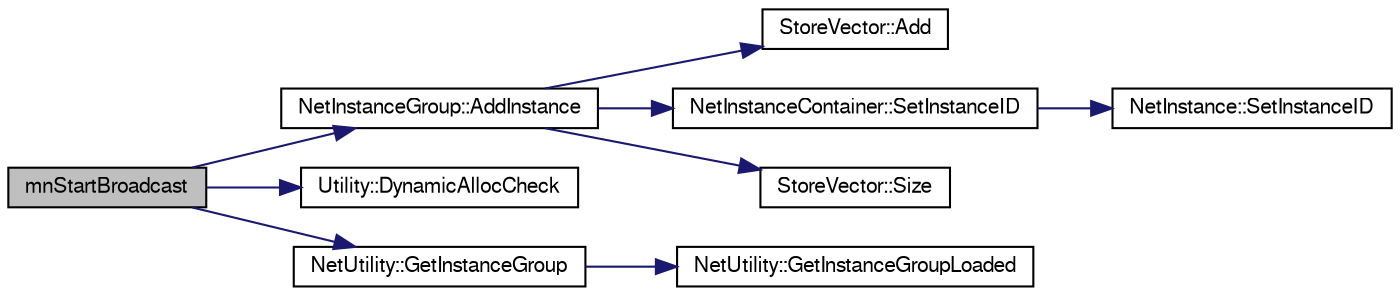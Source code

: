 digraph G
{
  edge [fontname="FreeSans",fontsize="10",labelfontname="FreeSans",labelfontsize="10"];
  node [fontname="FreeSans",fontsize="10",shape=record];
  rankdir=LR;
  Node1 [label="mnStartBroadcast",height=0.2,width=0.4,color="black", fillcolor="grey75", style="filled" fontcolor="black"];
  Node1 -> Node2 [color="midnightblue",fontsize="10",style="solid",fontname="FreeSans"];
  Node2 [label="NetInstanceGroup::AddInstance",height=0.2,width=0.4,color="black", fillcolor="white", style="filled",URL="$class_net_instance_group.html#ad3e6af3b7f2175988a12cd4b668bcae1"];
  Node2 -> Node3 [color="midnightblue",fontsize="10",style="solid",fontname="FreeSans"];
  Node3 [label="StoreVector::Add",height=0.2,width=0.4,color="black", fillcolor="white", style="filled",URL="$class_store_vector.html#a07a7e6134d31a35343ab10d474bb7990"];
  Node2 -> Node4 [color="midnightblue",fontsize="10",style="solid",fontname="FreeSans"];
  Node4 [label="NetInstanceContainer::SetInstanceID",height=0.2,width=0.4,color="black", fillcolor="white", style="filled",URL="$class_net_instance_container.html#a6d80165ab3abb1fdbef2d0350b31cb95"];
  Node4 -> Node5 [color="midnightblue",fontsize="10",style="solid",fontname="FreeSans"];
  Node5 [label="NetInstance::SetInstanceID",height=0.2,width=0.4,color="black", fillcolor="white", style="filled",URL="$class_net_instance.html#aecf5ccfc0448e938cfb2bb1387725393"];
  Node2 -> Node6 [color="midnightblue",fontsize="10",style="solid",fontname="FreeSans"];
  Node6 [label="StoreVector::Size",height=0.2,width=0.4,color="black", fillcolor="white", style="filled",URL="$class_store_vector.html#a161dc8c23affc6290c7dced3f1b77382"];
  Node1 -> Node7 [color="midnightblue",fontsize="10",style="solid",fontname="FreeSans"];
  Node7 [label="Utility::DynamicAllocCheck",height=0.2,width=0.4,color="black", fillcolor="white", style="filled",URL="$class_utility.html#ae9b88a37dc2e95519c938e673dd3de2c"];
  Node1 -> Node8 [color="midnightblue",fontsize="10",style="solid",fontname="FreeSans"];
  Node8 [label="NetUtility::GetInstanceGroup",height=0.2,width=0.4,color="black", fillcolor="white", style="filled",URL="$class_net_utility.html#ae66ffeb5d6e0092c8bedc44f73392200"];
  Node8 -> Node9 [color="midnightblue",fontsize="10",style="solid",fontname="FreeSans"];
  Node9 [label="NetUtility::GetInstanceGroupLoaded",height=0.2,width=0.4,color="black", fillcolor="white", style="filled",URL="$class_net_utility.html#a32aef288e7a5b6d3bb0eb2fb52593d7d"];
}
